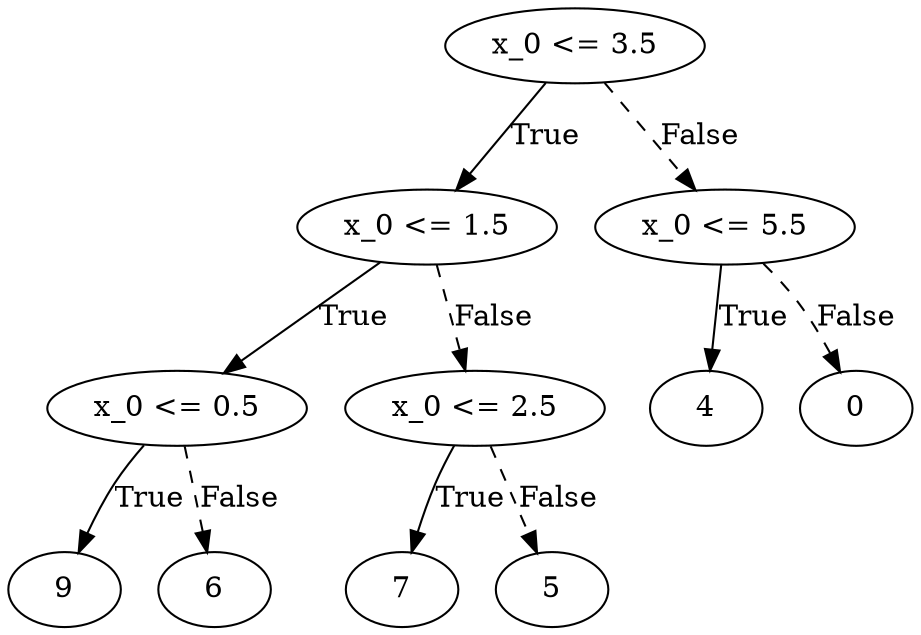 digraph {
0 [label="x_0 <= 3.5"];
1 [label="x_0 <= 1.5"];
2 [label="x_0 <= 0.5"];
3 [label="9"];
2 -> 3 [label="True"];
4 [label="6"];
2 -> 4 [style="dashed", label="False"];
1 -> 2 [label="True"];
5 [label="x_0 <= 2.5"];
6 [label="7"];
5 -> 6 [label="True"];
7 [label="5"];
5 -> 7 [style="dashed", label="False"];
1 -> 5 [style="dashed", label="False"];
0 -> 1 [label="True"];
8 [label="x_0 <= 5.5"];
9 [label="4"];
8 -> 9 [label="True"];
10 [label="0"];
8 -> 10 [style="dashed", label="False"];
0 -> 8 [style="dashed", label="False"];

}